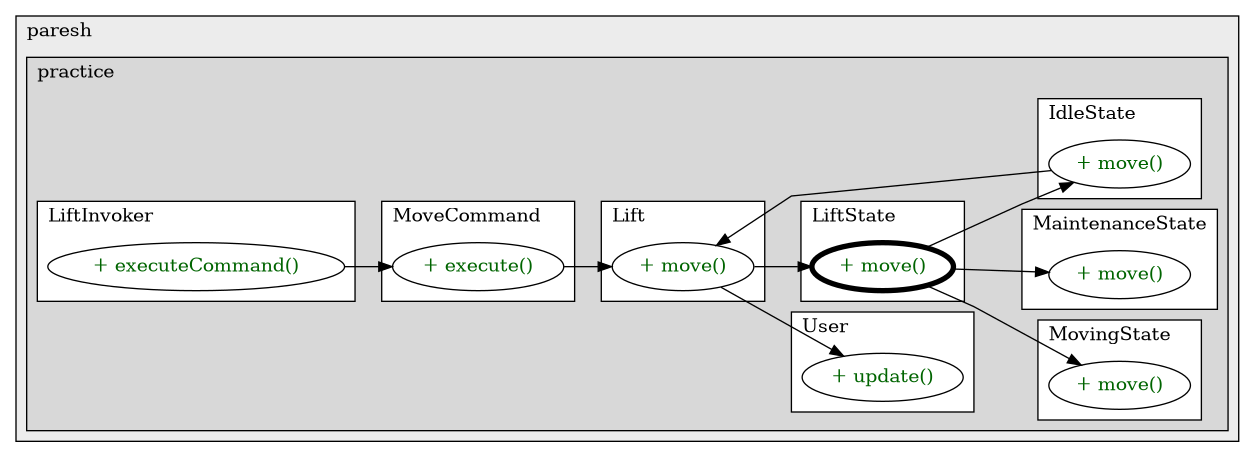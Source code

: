 @startuml

/' diagram meta data start
config=CallConfiguration;
{
  "rootMethod": "com.paresh.practice.design.patterns.problem.LiftState#move(Lift,int)",
  "projectClassification": {
    "searchMode": "OpenProject", // OpenProject, AllProjects
    "includedProjects": "",
    "pathEndKeywords": "*.impl",
    "isClientPath": "",
    "isClientName": "",
    "isTestPath": "",
    "isTestName": "",
    "isMappingPath": "",
    "isMappingName": "",
    "isDataAccessPath": "",
    "isDataAccessName": "",
    "isDataStructurePath": "",
    "isDataStructureName": "",
    "isInterfaceStructuresPath": "",
    "isInterfaceStructuresName": "",
    "isEntryPointPath": "",
    "isEntryPointName": "",
    "treatFinalFieldsAsMandatory": false
  },
  "graphRestriction": {
    "classPackageExcludeFilter": "",
    "classPackageIncludeFilter": "",
    "classNameExcludeFilter": "",
    "classNameIncludeFilter": "",
    "methodNameExcludeFilter": "",
    "methodNameIncludeFilter": "",
    "removeByInheritance": "", // inheritance/annotation based filtering is done in a second step
    "removeByAnnotation": "",
    "removeByClassPackage": "", // cleanup the graph after inheritance/annotation based filtering is done
    "removeByClassName": "",
    "cutMappings": false,
    "cutEnum": true,
    "cutTests": true,
    "cutClient": true,
    "cutDataAccess": true,
    "cutInterfaceStructures": true,
    "cutDataStructures": true,
    "cutGetterAndSetter": true,
    "cutConstructors": true
  },
  "graphTraversal": {
    "forwardDepth": 3,
    "backwardDepth": 3,
    "classPackageExcludeFilter": "",
    "classPackageIncludeFilter": "",
    "classNameExcludeFilter": "",
    "classNameIncludeFilter": "",
    "methodNameExcludeFilter": "",
    "methodNameIncludeFilter": "",
    "hideMappings": false,
    "hideDataStructures": false,
    "hidePrivateMethods": true,
    "hideInterfaceCalls": true, // indirection: implementation -> interface (is hidden) -> implementation
    "onlyShowApplicationEntryPoints": false, // root node is included
    "useMethodCallsForStructureDiagram": "ForwardOnly" // ForwardOnly, BothDirections, No
  },
  "details": {
    "aggregation": "GroupByClass", // ByClass, GroupByClass, None
    "showMethodParametersTypes": false,
    "showMethodParametersNames": false,
    "showMethodReturnType": false,
    "showPackageLevels": 2,
    "showCallOrder": false,
    "edgeMode": "MethodsOnly", // TypesOnly, MethodsOnly, TypesAndMethods, MethodsAndDirectTypeUsage
    "showDetailedClassStructure": false
  },
  "rootClass": "com.paresh.practice.design.patterns.problem.LiftState",
  "extensionCallbackMethod": "" // qualified.class.name#methodName - signature: public static String method(String)
}
diagram meta data end '/



digraph g {
    rankdir="LR"
    splines=polyline
    

'nodes 
subgraph cluster_995423943 { 
   	label=paresh
	labeljust=l
	fillcolor="#ececec"
	style=filled
   
   subgraph cluster_1785808304 { 
   	label=practice
	labeljust=l
	fillcolor="#d8d8d8"
	style=filled
   
   subgraph cluster_1548036251 { 
   	label=MoveCommand
	labeljust=l
	fillcolor=white
	style=filled
   
   MoveCommand1974454201XXXexecute0[
	label="+ execute()"
	style=filled
	fillcolor=white
	tooltip="MoveCommand

null"
	fontcolor=darkgreen
];
} 

subgraph cluster_1664653978 { 
   	label=LiftInvoker
	labeljust=l
	fillcolor=white
	style=filled
   
   LiftInvoker1974454201XXXexecuteCommand0[
	label="+ executeCommand()"
	style=filled
	fillcolor=white
	tooltip="LiftInvoker

null"
	fontcolor=darkgreen
];
} 

subgraph cluster_1837777664 { 
   	label=User
	labeljust=l
	fillcolor=white
	style=filled
   
   User1974454201XXXupdate104431[
	label="+ update()"
	style=filled
	fillcolor=white
	tooltip="User

null"
	fontcolor=darkgreen
];
} 

subgraph cluster_1838055360 { 
   	label=Lift
	labeljust=l
	fillcolor=white
	style=filled
   
   Lift1974454201XXXmove104431[
	label="+ move()"
	style=filled
	fillcolor=white
	tooltip="Lift

null"
	fontcolor=darkgreen
];
} 

subgraph cluster_1978269432 { 
   	label=IdleState
	labeljust=l
	fillcolor=white
	style=filled
   
   IdleState1974454201XXXmove2077642160[
	label="+ move()"
	style=filled
	fillcolor=white
	tooltip="IdleState

null"
	fontcolor=darkgreen
];
} 

subgraph cluster_383354382 { 
   	label=MovingState
	labeljust=l
	fillcolor=white
	style=filled
   
   MovingState1974454201XXXmove2077642160[
	label="+ move()"
	style=filled
	fillcolor=white
	tooltip="MovingState

null"
	fontcolor=darkgreen
];
} 

subgraph cluster_548241677 { 
   	label=MaintenanceState
	labeljust=l
	fillcolor=white
	style=filled
   
   MaintenanceState1974454201XXXmove2077642160[
	label="+ move()"
	style=filled
	fillcolor=white
	tooltip="MaintenanceState

null"
	fontcolor=darkgreen
];
} 

subgraph cluster_712801329 { 
   	label=LiftState
	labeljust=l
	fillcolor=white
	style=filled
   
   LiftState1974454201XXXmove2077642160[
	label="+ move()"
	style=filled
	fillcolor=white
	tooltip="LiftState

null"
	penwidth=4
	fontcolor=darkgreen
];
} 
} 
} 

'edges    
IdleState1974454201XXXmove2077642160 -> Lift1974454201XXXmove104431;
Lift1974454201XXXmove104431 -> LiftState1974454201XXXmove2077642160;
Lift1974454201XXXmove104431 -> User1974454201XXXupdate104431;
LiftInvoker1974454201XXXexecuteCommand0 -> MoveCommand1974454201XXXexecute0;
LiftState1974454201XXXmove2077642160 -> IdleState1974454201XXXmove2077642160;
LiftState1974454201XXXmove2077642160 -> MaintenanceState1974454201XXXmove2077642160;
LiftState1974454201XXXmove2077642160 -> MovingState1974454201XXXmove2077642160;
MoveCommand1974454201XXXexecute0 -> Lift1974454201XXXmove104431;
    
}
@enduml
